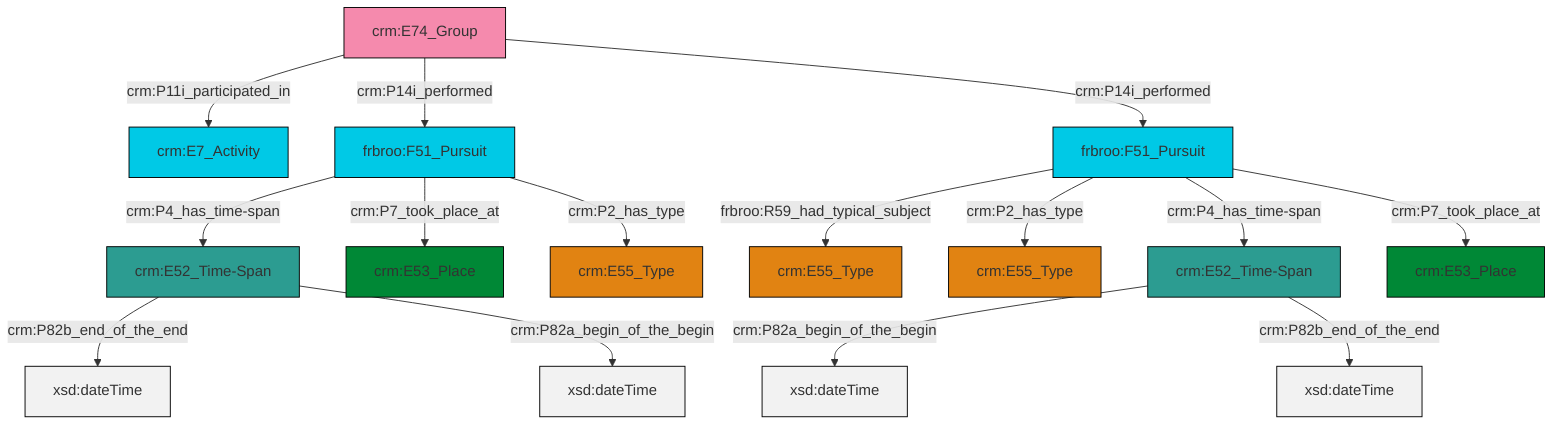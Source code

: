 graph TD
classDef Literal fill:#f2f2f2,stroke:#000000;
classDef CRM_Entity fill:#FFFFFF,stroke:#000000;
classDef Temporal_Entity fill:#00C9E6, stroke:#000000;
classDef Type fill:#E18312, stroke:#000000;
classDef Time-Span fill:#2C9C91, stroke:#000000;
classDef Appellation fill:#FFEB7F, stroke:#000000;
classDef Place fill:#008836, stroke:#000000;
classDef Persistent_Item fill:#B266B2, stroke:#000000;
classDef Conceptual_Object fill:#FFD700, stroke:#000000;
classDef Physical_Thing fill:#D2B48C, stroke:#000000;
classDef Actor fill:#f58aad, stroke:#000000;
classDef PC_Classes fill:#4ce600, stroke:#000000;
classDef Multi fill:#cccccc,stroke:#000000;

0["crm:E52_Time-Span"]:::Time-Span -->|crm:P82b_end_of_the_end| 1[xsd:dateTime]:::Literal
2["crm:E52_Time-Span"]:::Time-Span -->|crm:P82a_begin_of_the_begin| 3[xsd:dateTime]:::Literal
6["crm:E74_Group"]:::Actor -->|crm:P11i_participated_in| 7["crm:E7_Activity"]:::Temporal_Entity
8["frbroo:F51_Pursuit"]:::Temporal_Entity -->|crm:P4_has_time-span| 0["crm:E52_Time-Span"]:::Time-Span
8["frbroo:F51_Pursuit"]:::Temporal_Entity -->|crm:P7_took_place_at| 9["crm:E53_Place"]:::Place
2["crm:E52_Time-Span"]:::Time-Span -->|crm:P82b_end_of_the_end| 12[xsd:dateTime]:::Literal
6["crm:E74_Group"]:::Actor -->|crm:P14i_performed| 8["frbroo:F51_Pursuit"]:::Temporal_Entity
13["frbroo:F51_Pursuit"]:::Temporal_Entity -->|frbroo:R59_had_typical_subject| 14["crm:E55_Type"]:::Type
13["frbroo:F51_Pursuit"]:::Temporal_Entity -->|crm:P2_has_type| 4["crm:E55_Type"]:::Type
13["frbroo:F51_Pursuit"]:::Temporal_Entity -->|crm:P4_has_time-span| 2["crm:E52_Time-Span"]:::Time-Span
13["frbroo:F51_Pursuit"]:::Temporal_Entity -->|crm:P7_took_place_at| 20["crm:E53_Place"]:::Place
8["frbroo:F51_Pursuit"]:::Temporal_Entity -->|crm:P2_has_type| 15["crm:E55_Type"]:::Type
0["crm:E52_Time-Span"]:::Time-Span -->|crm:P82a_begin_of_the_begin| 23[xsd:dateTime]:::Literal
6["crm:E74_Group"]:::Actor -->|crm:P14i_performed| 13["frbroo:F51_Pursuit"]:::Temporal_Entity